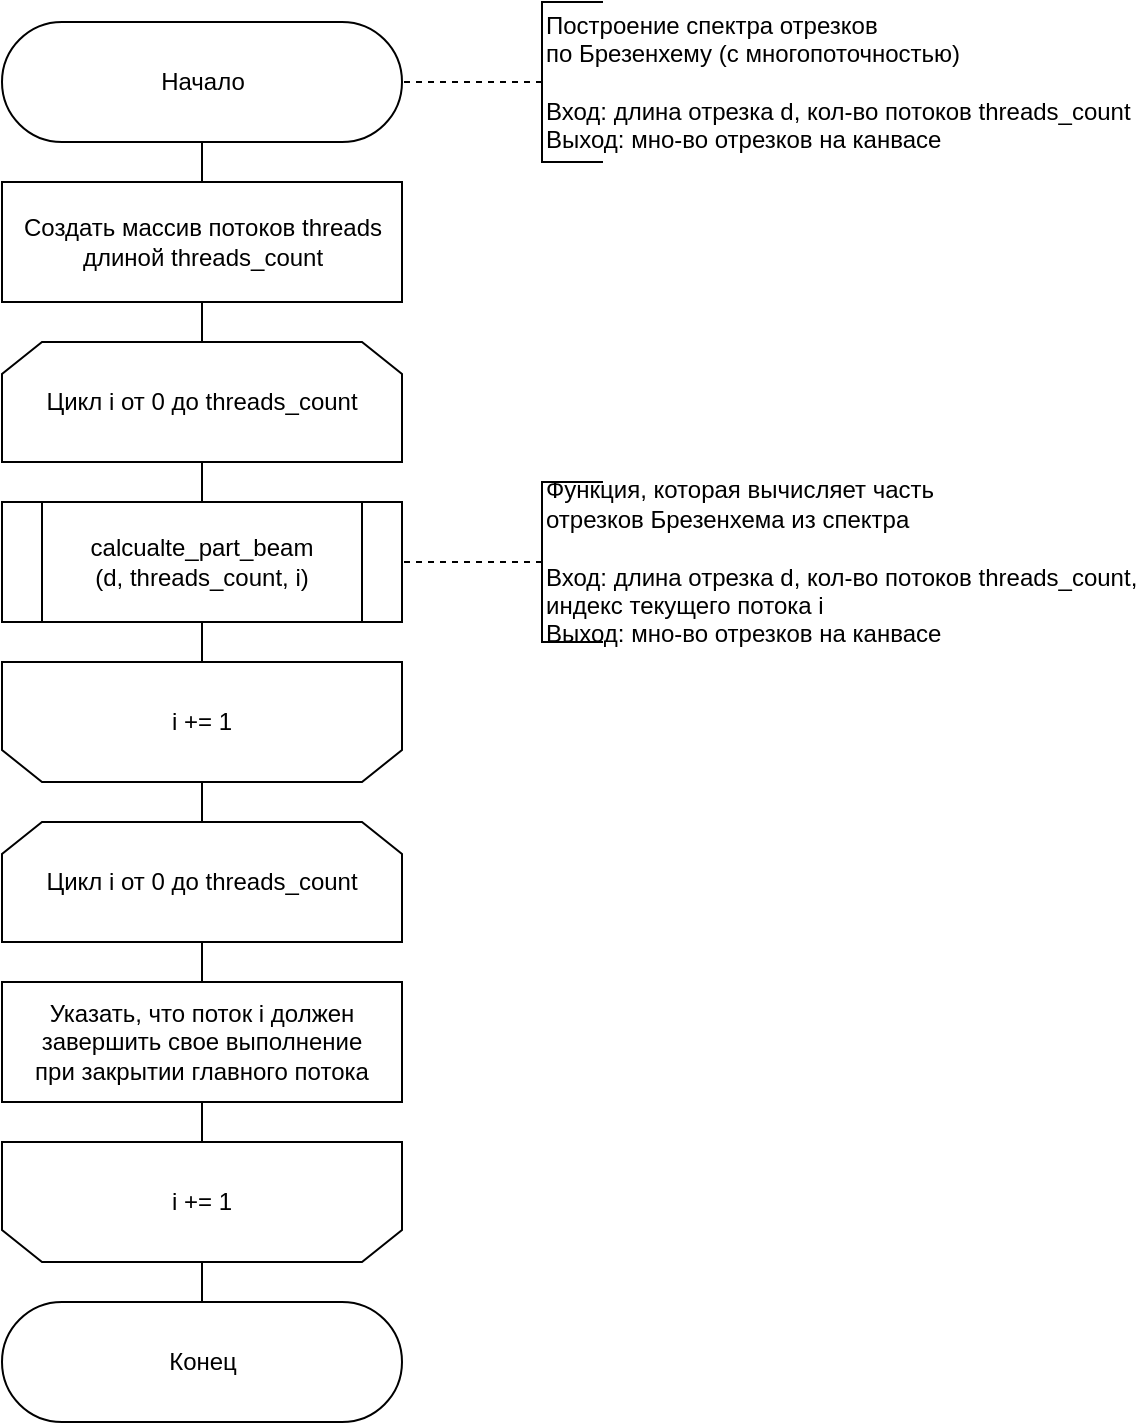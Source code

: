 <mxfile>
    <diagram id="FHwpEYUrQQwg7Hpwzu1b" name="Страница 1">
        <mxGraphModel dx="803" dy="605" grid="1" gridSize="10" guides="1" tooltips="1" connect="1" arrows="1" fold="1" page="1" pageScale="1" pageWidth="1654" pageHeight="2336" math="0" shadow="0">
            <root>
                <mxCell id="0"/>
                <mxCell id="1" parent="0"/>
                <mxCell id="7" style="edgeStyle=orthogonalEdgeStyle;rounded=0;orthogonalLoop=1;jettySize=auto;html=1;exitX=0.5;exitY=0.5;exitDx=0;exitDy=30;exitPerimeter=0;entryX=0.5;entryY=0;entryDx=0;entryDy=0;endArrow=none;endFill=0;" parent="1" source="8" target="9" edge="1">
                    <mxGeometry relative="1" as="geometry"/>
                </mxCell>
                <mxCell id="8" value="Начало" style="html=1;dashed=0;whitespace=wrap;shape=mxgraph.dfd.start" parent="1" vertex="1">
                    <mxGeometry x="390" y="100" width="200" height="60" as="geometry"/>
                </mxCell>
                <mxCell id="46" style="edgeStyle=orthogonalEdgeStyle;rounded=0;orthogonalLoop=1;jettySize=auto;html=1;exitX=0.5;exitY=1;exitDx=0;exitDy=0;entryX=0.5;entryY=0;entryDx=0;entryDy=0;endArrow=none;endFill=0;" edge="1" parent="1" source="9" target="26">
                    <mxGeometry relative="1" as="geometry"/>
                </mxCell>
                <mxCell id="9" value="Создать массив потоков threads &lt;br&gt;длиной threads_count" style="html=1;dashed=0;whitespace=wrap;" parent="1" vertex="1">
                    <mxGeometry x="390" y="180" width="200" height="60" as="geometry"/>
                </mxCell>
                <mxCell id="10" value="" style="edgeStyle=orthogonalEdgeStyle;rounded=0;orthogonalLoop=1;jettySize=auto;html=1;endArrow=none;endFill=0;dashed=1;" parent="1" source="11" target="8" edge="1">
                    <mxGeometry relative="1" as="geometry"/>
                </mxCell>
                <mxCell id="11" value="Построение спектра отрезков&lt;br&gt;по Брезенхему (с многопоточностью)&lt;br&gt;&lt;br&gt;Вход: длина отрезка d, кол-во потоков threads_count&lt;br&gt;Выход: мно-во отрезков на канвасе" style="html=1;dashed=0;whitespace=wrap;shape=partialRectangle;right=0;align=left;" parent="1" vertex="1">
                    <mxGeometry x="660" y="90" width="30" height="80" as="geometry"/>
                </mxCell>
                <mxCell id="47" style="edgeStyle=orthogonalEdgeStyle;rounded=0;orthogonalLoop=1;jettySize=auto;html=1;exitX=0.5;exitY=1;exitDx=0;exitDy=0;entryX=0.5;entryY=0;entryDx=0;entryDy=0;endArrow=none;endFill=0;" edge="1" parent="1" source="26" target="45">
                    <mxGeometry relative="1" as="geometry"/>
                </mxCell>
                <mxCell id="26" value="Цикл i от 0 до&amp;nbsp;&lt;span&gt;threads_count&lt;/span&gt;" style="shape=loopLimit;whiteSpace=wrap;html=1;direction=east" parent="1" vertex="1">
                    <mxGeometry x="390" y="260" width="200" height="60" as="geometry"/>
                </mxCell>
                <mxCell id="37" value="Функция, которая вычисляет часть &lt;br&gt;отрезков Брезенхема из спектра&lt;br&gt;&lt;br&gt;Вход: длина отрезка d, кол-во потоков threads_count, &lt;br&gt;индекс текущего потока i&lt;br&gt;Выход: мно-во отрезков на канвасе" style="html=1;dashed=0;whitespace=wrap;shape=partialRectangle;right=0;align=left;" parent="1" vertex="1">
                    <mxGeometry x="660" y="330" width="30" height="80" as="geometry"/>
                </mxCell>
                <mxCell id="38" value="" style="edgeStyle=orthogonalEdgeStyle;rounded=0;orthogonalLoop=1;jettySize=auto;html=1;endArrow=none;endFill=0;dashed=1;" parent="1" source="37" edge="1">
                    <mxGeometry relative="1" as="geometry">
                        <mxPoint x="590" y="370" as="targetPoint"/>
                    </mxGeometry>
                </mxCell>
                <mxCell id="56" style="edgeStyle=orthogonalEdgeStyle;rounded=0;orthogonalLoop=1;jettySize=auto;html=1;exitX=0.5;exitY=0;exitDx=0;exitDy=0;entryX=0.5;entryY=0;entryDx=0;entryDy=0;endArrow=none;endFill=0;" edge="1" parent="1" source="39" target="51">
                    <mxGeometry relative="1" as="geometry"/>
                </mxCell>
                <mxCell id="39" value="i += 1" style="shape=loopLimit;whiteSpace=wrap;html=1;strokeWidth=1;direction=west;" parent="1" vertex="1">
                    <mxGeometry x="390" y="420" width="200" height="60" as="geometry"/>
                </mxCell>
                <mxCell id="40" value="Конец" style="html=1;dashed=0;whitespace=wrap;shape=mxgraph.dfd.start" parent="1" vertex="1">
                    <mxGeometry x="390" y="740" width="200" height="60" as="geometry"/>
                </mxCell>
                <mxCell id="48" style="edgeStyle=orthogonalEdgeStyle;rounded=0;orthogonalLoop=1;jettySize=auto;html=1;exitX=0.5;exitY=1;exitDx=0;exitDy=0;entryX=0.5;entryY=1;entryDx=0;entryDy=0;endArrow=none;endFill=0;" edge="1" parent="1" source="45" target="39">
                    <mxGeometry relative="1" as="geometry"/>
                </mxCell>
                <mxCell id="45" value="calcualte_part_beam&lt;br&gt;(d,&amp;nbsp;&lt;span&gt;threads_count, i)&lt;/span&gt;" style="shape=process;whiteSpace=wrap;html=1;backgroundOutline=1;" vertex="1" parent="1">
                    <mxGeometry x="390" y="340" width="200" height="60" as="geometry"/>
                </mxCell>
                <mxCell id="50" style="edgeStyle=orthogonalEdgeStyle;rounded=0;orthogonalLoop=1;jettySize=auto;html=1;exitX=0.5;exitY=1;exitDx=0;exitDy=0;entryX=0.5;entryY=0;entryDx=0;entryDy=0;endArrow=none;endFill=0;" edge="1" source="51" target="54" parent="1">
                    <mxGeometry relative="1" as="geometry"/>
                </mxCell>
                <mxCell id="51" value="Цикл i от 0 до&amp;nbsp;&lt;span&gt;threads_count&lt;/span&gt;" style="shape=loopLimit;whiteSpace=wrap;html=1;direction=east" vertex="1" parent="1">
                    <mxGeometry x="390" y="500" width="200" height="60" as="geometry"/>
                </mxCell>
                <mxCell id="55" style="edgeStyle=orthogonalEdgeStyle;rounded=0;orthogonalLoop=1;jettySize=auto;html=1;exitX=0.5;exitY=0;exitDx=0;exitDy=0;entryX=0.5;entryY=0.5;entryDx=0;entryDy=-30;entryPerimeter=0;endArrow=none;endFill=0;" edge="1" parent="1" source="52" target="40">
                    <mxGeometry relative="1" as="geometry"/>
                </mxCell>
                <mxCell id="52" value="i += 1" style="shape=loopLimit;whiteSpace=wrap;html=1;strokeWidth=1;direction=west;" vertex="1" parent="1">
                    <mxGeometry x="390" y="660" width="200" height="60" as="geometry"/>
                </mxCell>
                <mxCell id="53" style="edgeStyle=orthogonalEdgeStyle;rounded=0;orthogonalLoop=1;jettySize=auto;html=1;exitX=0.5;exitY=1;exitDx=0;exitDy=0;entryX=0.5;entryY=1;entryDx=0;entryDy=0;endArrow=none;endFill=0;" edge="1" source="54" target="52" parent="1">
                    <mxGeometry relative="1" as="geometry"/>
                </mxCell>
                <mxCell id="54" value="Указать, что поток i должен&lt;br&gt;завершить свое выполнение&lt;br&gt;при закрытии главного потока" style="whiteSpace=wrap;html=1;backgroundOutline=1;" vertex="1" parent="1">
                    <mxGeometry x="390" y="580" width="200" height="60" as="geometry"/>
                </mxCell>
            </root>
        </mxGraphModel>
    </diagram>
</mxfile>